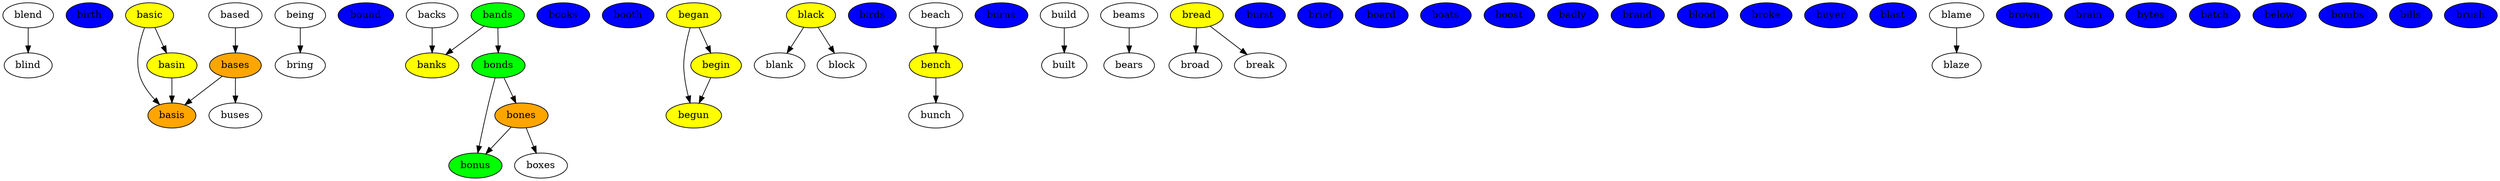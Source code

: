 digraph {
blind [fillcolor = white, style = filled]; 
birth [fillcolor = blue, style = filled];
buses [fillcolor = white, style = filled]; 
being [fillcolor = white, style = filled]; 
bound [fillcolor = blue, style = filled];
backs [fillcolor = white, style = filled]; 
bring [fillcolor = white, style = filled]; 
books [fillcolor = blue, style = filled];
booth [fillcolor = blue, style = filled];
begun [fillcolor = yellow, style = filled];
blank [fillcolor = white, style = filled]; 
bones [fillcolor = orange, style = filled];
birds [fillcolor = blue, style = filled];
bunch [fillcolor = white, style = filled]; 
burns [fillcolor = blue, style = filled];
based [fillcolor = white, style = filled]; 
built [fillcolor = white, style = filled]; 
basis [fillcolor = orange, style = filled];
bears [fillcolor = white, style = filled]; 
broad [fillcolor = white, style = filled]; 
began [fillcolor = yellow, style = filled];
burst [fillcolor = blue, style = filled];
brief [fillcolor = blue, style = filled];
bench [fillcolor = yellow, style = filled];
bases [fillcolor = orange, style = filled];
black [fillcolor = yellow, style = filled];
board [fillcolor = blue, style = filled];
beams [fillcolor = white, style = filled]; 
basic [fillcolor = yellow, style = filled];
boats [fillcolor = blue, style = filled];
basin [fillcolor = yellow, style = filled];
boost [fillcolor = blue, style = filled];
build [fillcolor = white, style = filled]; 
badly [fillcolor = blue, style = filled];
begin [fillcolor = yellow, style = filled];
bonds [fillcolor = green, style = filled];
bonus [fillcolor = green, style = filled];
bands [fillcolor = green, style = filled];
brand [fillcolor = blue, style = filled];
break [fillcolor = white, style = filled]; 
boxes [fillcolor = white, style = filled]; 
blood [fillcolor = blue, style = filled];
broke [fillcolor = blue, style = filled];
buyer [fillcolor = blue, style = filled];
blast [fillcolor = blue, style = filled];
bread [fillcolor = yellow, style = filled];
blame [fillcolor = white, style = filled]; 
brown [fillcolor = blue, style = filled];
brain [fillcolor = blue, style = filled];
beach [fillcolor = white, style = filled]; 
bytes [fillcolor = blue, style = filled];
batch [fillcolor = blue, style = filled];
below [fillcolor = blue, style = filled];
bombs [fillcolor = blue, style = filled];
banks [fillcolor = yellow, style = filled];
bills [fillcolor = blue, style = filled];
blend [fillcolor = white, style = filled]; 
blaze [fillcolor = white, style = filled]; 
block [fillcolor = white, style = filled]; 
brush [fillcolor = blue, style = filled];

being->bring
backs->banks
bones->bonus
bones->boxes
based->bases
began->begin
began->begun
bench->bunch
bases->basis
bases->buses
black->block
black->blank
beams->bears
basic->basin
basic->basis
basin->basis
build->built
begin->begun
bonds->bonus
bonds->bones
bands->bonds
bands->banks
bread->break
bread->broad
blame->blaze
beach->bench
blend->blind
}